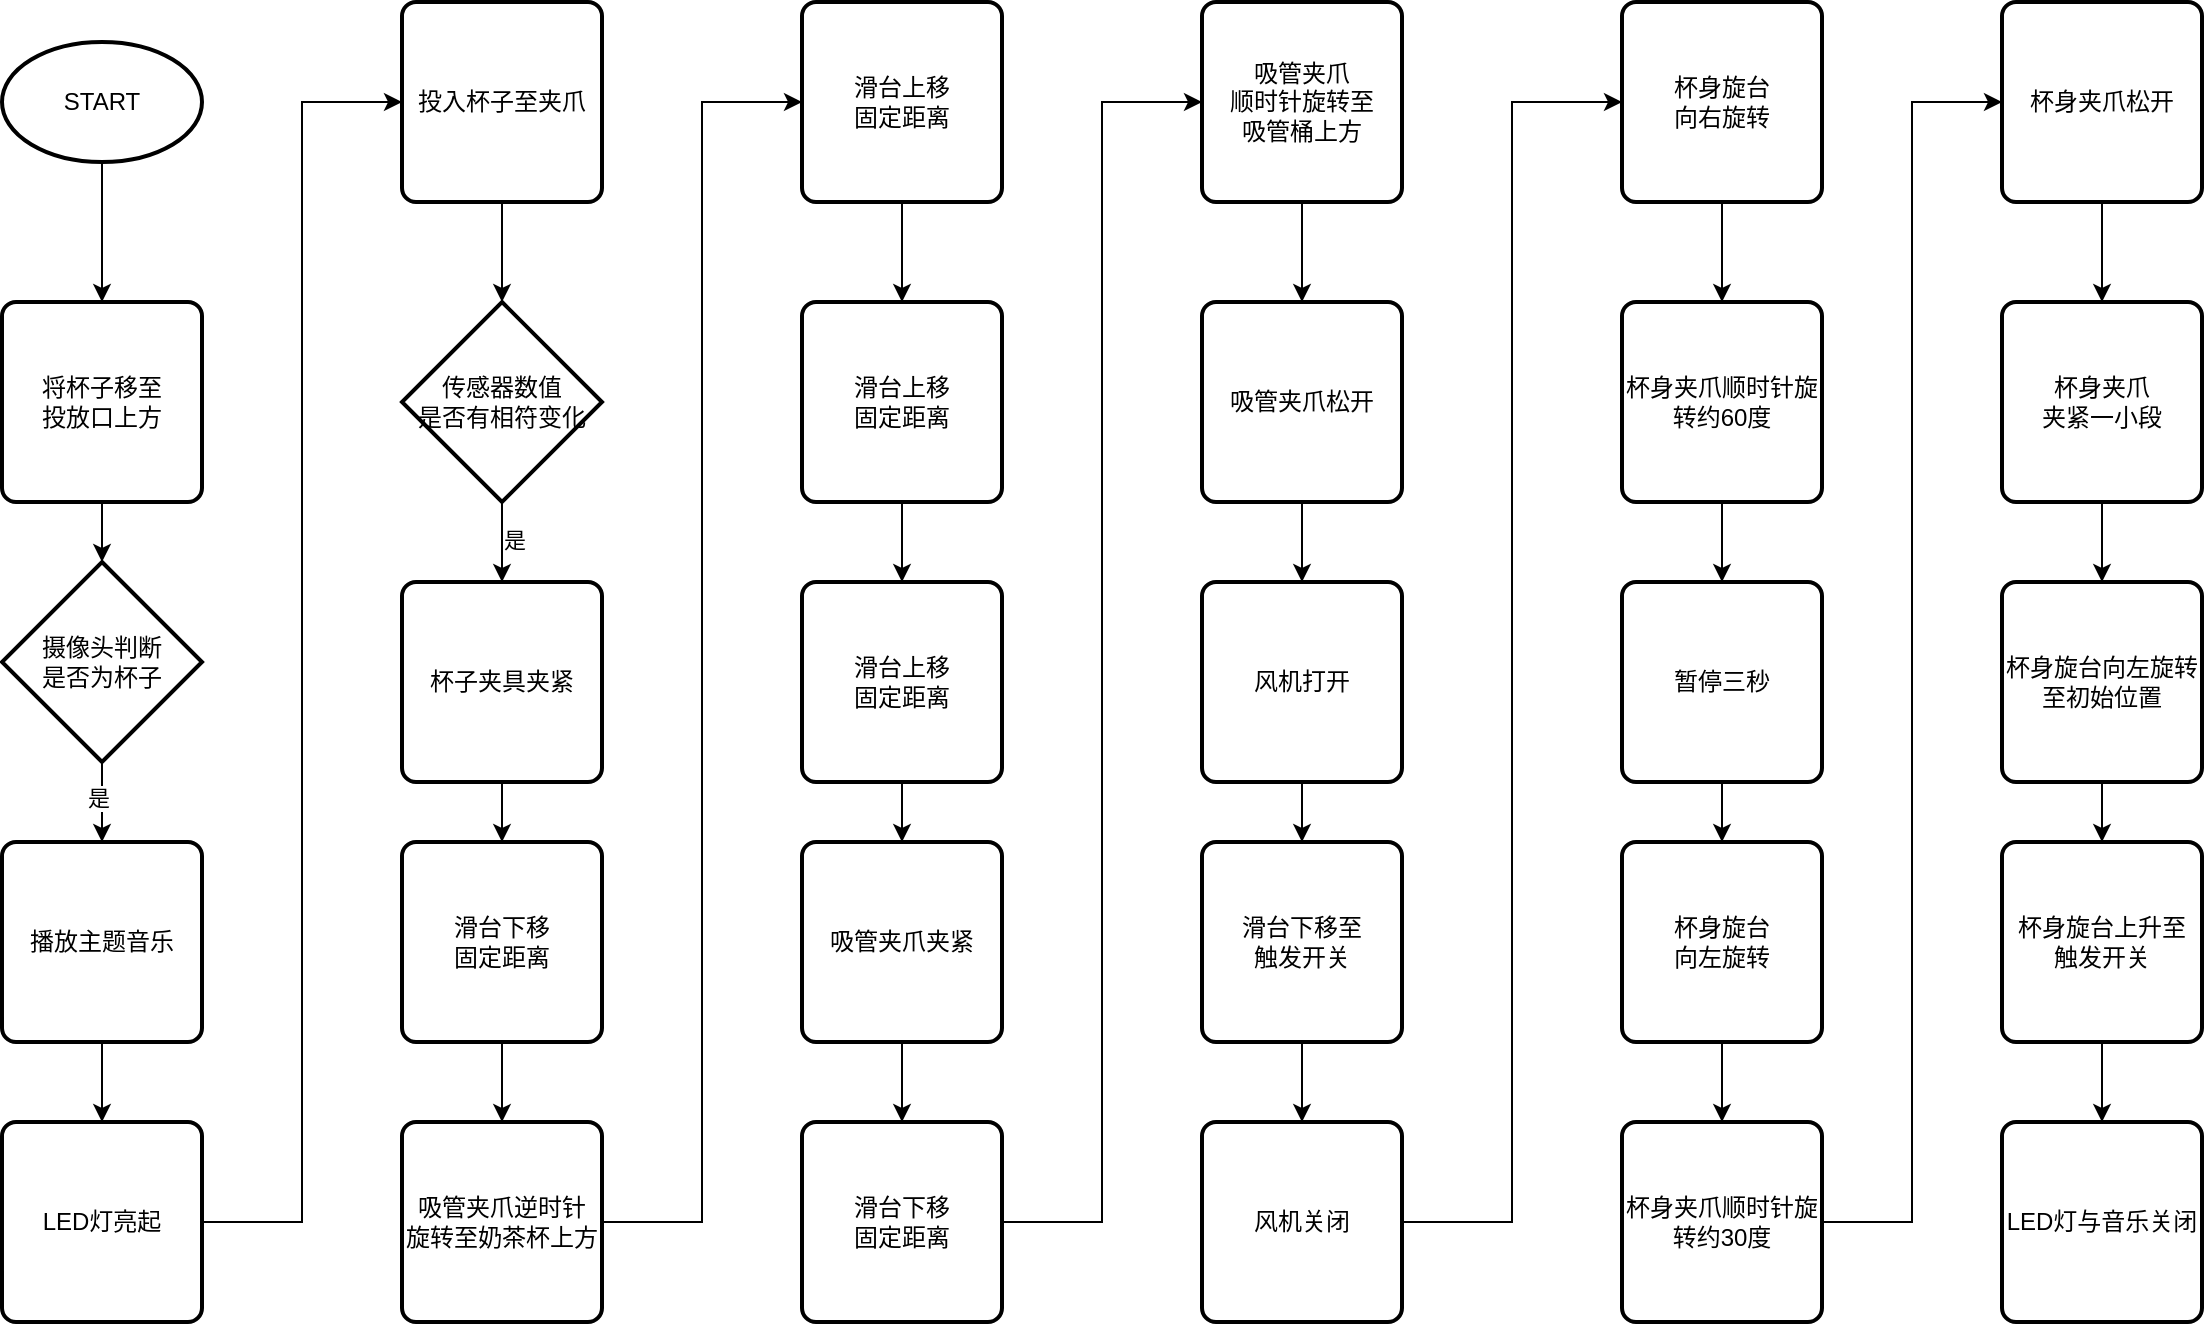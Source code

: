 <mxfile version="22.1.16" type="github">
  <diagram id="C5RBs43oDa-KdzZeNtuy" name="Page-1">
    <mxGraphModel dx="1664" dy="842" grid="1" gridSize="10" guides="1" tooltips="1" connect="1" arrows="1" fold="1" page="1" pageScale="1" pageWidth="827" pageHeight="1169" math="0" shadow="0">
      <root>
        <mxCell id="WIyWlLk6GJQsqaUBKTNV-0" />
        <mxCell id="WIyWlLk6GJQsqaUBKTNV-1" parent="WIyWlLk6GJQsqaUBKTNV-0" />
        <mxCell id="1gIPPI_e6QJm5Q1rHvWi-4" value="" style="edgeStyle=orthogonalEdgeStyle;rounded=0;orthogonalLoop=1;jettySize=auto;html=1;" edge="1" parent="WIyWlLk6GJQsqaUBKTNV-1" source="1gIPPI_e6QJm5Q1rHvWi-0" target="1gIPPI_e6QJm5Q1rHvWi-1">
          <mxGeometry relative="1" as="geometry" />
        </mxCell>
        <mxCell id="1gIPPI_e6QJm5Q1rHvWi-0" value="START" style="strokeWidth=2;html=1;shape=mxgraph.flowchart.start_1;whiteSpace=wrap;" vertex="1" parent="WIyWlLk6GJQsqaUBKTNV-1">
          <mxGeometry x="30" y="60" width="100" height="60" as="geometry" />
        </mxCell>
        <mxCell id="1gIPPI_e6QJm5Q1rHvWi-5" value="" style="edgeStyle=orthogonalEdgeStyle;rounded=0;orthogonalLoop=1;jettySize=auto;html=1;" edge="1" parent="WIyWlLk6GJQsqaUBKTNV-1" source="1gIPPI_e6QJm5Q1rHvWi-1" target="1gIPPI_e6QJm5Q1rHvWi-3">
          <mxGeometry relative="1" as="geometry" />
        </mxCell>
        <mxCell id="1gIPPI_e6QJm5Q1rHvWi-1" value="将杯子移至&lt;br&gt;投放口上方" style="rounded=1;whiteSpace=wrap;html=1;absoluteArcSize=1;arcSize=14;strokeWidth=2;" vertex="1" parent="WIyWlLk6GJQsqaUBKTNV-1">
          <mxGeometry x="30" y="190" width="100" height="100" as="geometry" />
        </mxCell>
        <mxCell id="1gIPPI_e6QJm5Q1rHvWi-7" value="" style="edgeStyle=orthogonalEdgeStyle;rounded=0;orthogonalLoop=1;jettySize=auto;html=1;" edge="1" parent="WIyWlLk6GJQsqaUBKTNV-1" source="1gIPPI_e6QJm5Q1rHvWi-3" target="1gIPPI_e6QJm5Q1rHvWi-6">
          <mxGeometry relative="1" as="geometry" />
        </mxCell>
        <mxCell id="1gIPPI_e6QJm5Q1rHvWi-11" value="是" style="edgeLabel;html=1;align=center;verticalAlign=middle;resizable=0;points=[];" vertex="1" connectable="0" parent="1gIPPI_e6QJm5Q1rHvWi-7">
          <mxGeometry x="-0.121" y="-2" relative="1" as="geometry">
            <mxPoint as="offset" />
          </mxGeometry>
        </mxCell>
        <mxCell id="1gIPPI_e6QJm5Q1rHvWi-3" value="摄像头判断&lt;br&gt;是否为杯子" style="strokeWidth=2;html=1;shape=mxgraph.flowchart.decision;whiteSpace=wrap;" vertex="1" parent="WIyWlLk6GJQsqaUBKTNV-1">
          <mxGeometry x="30" y="320" width="100" height="100" as="geometry" />
        </mxCell>
        <mxCell id="1gIPPI_e6QJm5Q1rHvWi-13" value="" style="edgeStyle=orthogonalEdgeStyle;rounded=0;orthogonalLoop=1;jettySize=auto;html=1;" edge="1" parent="WIyWlLk6GJQsqaUBKTNV-1" source="1gIPPI_e6QJm5Q1rHvWi-6" target="1gIPPI_e6QJm5Q1rHvWi-12">
          <mxGeometry relative="1" as="geometry" />
        </mxCell>
        <mxCell id="1gIPPI_e6QJm5Q1rHvWi-6" value="播放主题音乐" style="rounded=1;whiteSpace=wrap;html=1;absoluteArcSize=1;arcSize=14;strokeWidth=2;" vertex="1" parent="WIyWlLk6GJQsqaUBKTNV-1">
          <mxGeometry x="30" y="460" width="100" height="100" as="geometry" />
        </mxCell>
        <mxCell id="1gIPPI_e6QJm5Q1rHvWi-15" value="" style="edgeStyle=orthogonalEdgeStyle;rounded=0;orthogonalLoop=1;jettySize=auto;html=1;entryX=0;entryY=0.5;entryDx=0;entryDy=0;" edge="1" parent="WIyWlLk6GJQsqaUBKTNV-1" source="1gIPPI_e6QJm5Q1rHvWi-12" target="1gIPPI_e6QJm5Q1rHvWi-14">
          <mxGeometry relative="1" as="geometry" />
        </mxCell>
        <mxCell id="1gIPPI_e6QJm5Q1rHvWi-12" value="LED灯亮起" style="rounded=1;whiteSpace=wrap;html=1;absoluteArcSize=1;arcSize=14;strokeWidth=2;" vertex="1" parent="WIyWlLk6GJQsqaUBKTNV-1">
          <mxGeometry x="30" y="600" width="100" height="100" as="geometry" />
        </mxCell>
        <mxCell id="1gIPPI_e6QJm5Q1rHvWi-19" value="" style="edgeStyle=orthogonalEdgeStyle;rounded=0;orthogonalLoop=1;jettySize=auto;html=1;" edge="1" parent="WIyWlLk6GJQsqaUBKTNV-1" source="1gIPPI_e6QJm5Q1rHvWi-14" target="1gIPPI_e6QJm5Q1rHvWi-18">
          <mxGeometry relative="1" as="geometry" />
        </mxCell>
        <mxCell id="1gIPPI_e6QJm5Q1rHvWi-14" value="投入杯子至夹爪" style="rounded=1;whiteSpace=wrap;html=1;absoluteArcSize=1;arcSize=14;strokeWidth=2;" vertex="1" parent="WIyWlLk6GJQsqaUBKTNV-1">
          <mxGeometry x="230" y="40" width="100" height="100" as="geometry" />
        </mxCell>
        <mxCell id="1gIPPI_e6QJm5Q1rHvWi-21" value="" style="edgeStyle=orthogonalEdgeStyle;rounded=0;orthogonalLoop=1;jettySize=auto;html=1;" edge="1" parent="WIyWlLk6GJQsqaUBKTNV-1" source="1gIPPI_e6QJm5Q1rHvWi-18" target="1gIPPI_e6QJm5Q1rHvWi-20">
          <mxGeometry relative="1" as="geometry" />
        </mxCell>
        <mxCell id="1gIPPI_e6QJm5Q1rHvWi-22" value="是" style="edgeLabel;html=1;align=center;verticalAlign=middle;resizable=0;points=[];" vertex="1" connectable="0" parent="1gIPPI_e6QJm5Q1rHvWi-21">
          <mxGeometry x="-0.063" y="6" relative="1" as="geometry">
            <mxPoint as="offset" />
          </mxGeometry>
        </mxCell>
        <mxCell id="1gIPPI_e6QJm5Q1rHvWi-18" value="传感器数值&lt;br&gt;是否有相符变化" style="strokeWidth=2;html=1;shape=mxgraph.flowchart.decision;whiteSpace=wrap;" vertex="1" parent="WIyWlLk6GJQsqaUBKTNV-1">
          <mxGeometry x="230" y="190" width="100" height="100" as="geometry" />
        </mxCell>
        <mxCell id="1gIPPI_e6QJm5Q1rHvWi-24" value="" style="edgeStyle=orthogonalEdgeStyle;rounded=0;orthogonalLoop=1;jettySize=auto;html=1;" edge="1" parent="WIyWlLk6GJQsqaUBKTNV-1" source="1gIPPI_e6QJm5Q1rHvWi-20" target="1gIPPI_e6QJm5Q1rHvWi-23">
          <mxGeometry relative="1" as="geometry" />
        </mxCell>
        <mxCell id="1gIPPI_e6QJm5Q1rHvWi-20" value="杯子夹具夹紧" style="rounded=1;whiteSpace=wrap;html=1;absoluteArcSize=1;arcSize=14;strokeWidth=2;" vertex="1" parent="WIyWlLk6GJQsqaUBKTNV-1">
          <mxGeometry x="230" y="330" width="100" height="100" as="geometry" />
        </mxCell>
        <mxCell id="1gIPPI_e6QJm5Q1rHvWi-26" value="" style="edgeStyle=orthogonalEdgeStyle;rounded=0;orthogonalLoop=1;jettySize=auto;html=1;" edge="1" parent="WIyWlLk6GJQsqaUBKTNV-1" source="1gIPPI_e6QJm5Q1rHvWi-23" target="1gIPPI_e6QJm5Q1rHvWi-25">
          <mxGeometry relative="1" as="geometry" />
        </mxCell>
        <mxCell id="1gIPPI_e6QJm5Q1rHvWi-23" value="滑台下移&lt;br&gt;固定距离" style="rounded=1;whiteSpace=wrap;html=1;absoluteArcSize=1;arcSize=14;strokeWidth=2;" vertex="1" parent="WIyWlLk6GJQsqaUBKTNV-1">
          <mxGeometry x="230" y="460" width="100" height="100" as="geometry" />
        </mxCell>
        <mxCell id="1gIPPI_e6QJm5Q1rHvWi-28" style="edgeStyle=orthogonalEdgeStyle;rounded=0;orthogonalLoop=1;jettySize=auto;html=1;entryX=0;entryY=0.5;entryDx=0;entryDy=0;" edge="1" parent="WIyWlLk6GJQsqaUBKTNV-1" source="1gIPPI_e6QJm5Q1rHvWi-25" target="1gIPPI_e6QJm5Q1rHvWi-27">
          <mxGeometry relative="1" as="geometry" />
        </mxCell>
        <mxCell id="1gIPPI_e6QJm5Q1rHvWi-25" value="吸管夹爪逆时针&lt;br&gt;旋转至奶茶杯上方" style="rounded=1;whiteSpace=wrap;html=1;absoluteArcSize=1;arcSize=14;strokeWidth=2;" vertex="1" parent="WIyWlLk6GJQsqaUBKTNV-1">
          <mxGeometry x="230" y="600" width="100" height="100" as="geometry" />
        </mxCell>
        <mxCell id="1gIPPI_e6QJm5Q1rHvWi-30" value="" style="edgeStyle=orthogonalEdgeStyle;rounded=0;orthogonalLoop=1;jettySize=auto;html=1;" edge="1" parent="WIyWlLk6GJQsqaUBKTNV-1" source="1gIPPI_e6QJm5Q1rHvWi-27" target="1gIPPI_e6QJm5Q1rHvWi-29">
          <mxGeometry relative="1" as="geometry" />
        </mxCell>
        <mxCell id="1gIPPI_e6QJm5Q1rHvWi-27" value="滑台上移&lt;br&gt;固定距离" style="rounded=1;whiteSpace=wrap;html=1;absoluteArcSize=1;arcSize=14;strokeWidth=2;" vertex="1" parent="WIyWlLk6GJQsqaUBKTNV-1">
          <mxGeometry x="430" y="40" width="100" height="100" as="geometry" />
        </mxCell>
        <mxCell id="1gIPPI_e6QJm5Q1rHvWi-32" value="" style="edgeStyle=orthogonalEdgeStyle;rounded=0;orthogonalLoop=1;jettySize=auto;html=1;" edge="1" parent="WIyWlLk6GJQsqaUBKTNV-1" source="1gIPPI_e6QJm5Q1rHvWi-29" target="1gIPPI_e6QJm5Q1rHvWi-31">
          <mxGeometry relative="1" as="geometry" />
        </mxCell>
        <mxCell id="1gIPPI_e6QJm5Q1rHvWi-29" value="滑台上移&lt;br&gt;固定距离" style="rounded=1;whiteSpace=wrap;html=1;absoluteArcSize=1;arcSize=14;strokeWidth=2;" vertex="1" parent="WIyWlLk6GJQsqaUBKTNV-1">
          <mxGeometry x="430" y="190" width="100" height="100" as="geometry" />
        </mxCell>
        <mxCell id="1gIPPI_e6QJm5Q1rHvWi-34" value="" style="edgeStyle=orthogonalEdgeStyle;rounded=0;orthogonalLoop=1;jettySize=auto;html=1;" edge="1" parent="WIyWlLk6GJQsqaUBKTNV-1" source="1gIPPI_e6QJm5Q1rHvWi-31" target="1gIPPI_e6QJm5Q1rHvWi-33">
          <mxGeometry relative="1" as="geometry" />
        </mxCell>
        <mxCell id="1gIPPI_e6QJm5Q1rHvWi-31" value="滑台上移&lt;br&gt;固定距离" style="rounded=1;whiteSpace=wrap;html=1;absoluteArcSize=1;arcSize=14;strokeWidth=2;" vertex="1" parent="WIyWlLk6GJQsqaUBKTNV-1">
          <mxGeometry x="430" y="330" width="100" height="100" as="geometry" />
        </mxCell>
        <mxCell id="1gIPPI_e6QJm5Q1rHvWi-36" value="" style="edgeStyle=orthogonalEdgeStyle;rounded=0;orthogonalLoop=1;jettySize=auto;html=1;" edge="1" parent="WIyWlLk6GJQsqaUBKTNV-1" source="1gIPPI_e6QJm5Q1rHvWi-33" target="1gIPPI_e6QJm5Q1rHvWi-35">
          <mxGeometry relative="1" as="geometry" />
        </mxCell>
        <mxCell id="1gIPPI_e6QJm5Q1rHvWi-33" value="吸管夹爪夹紧" style="rounded=1;whiteSpace=wrap;html=1;absoluteArcSize=1;arcSize=14;strokeWidth=2;" vertex="1" parent="WIyWlLk6GJQsqaUBKTNV-1">
          <mxGeometry x="430" y="460" width="100" height="100" as="geometry" />
        </mxCell>
        <mxCell id="1gIPPI_e6QJm5Q1rHvWi-38" value="" style="edgeStyle=orthogonalEdgeStyle;rounded=0;orthogonalLoop=1;jettySize=auto;html=1;entryX=0;entryY=0.5;entryDx=0;entryDy=0;" edge="1" parent="WIyWlLk6GJQsqaUBKTNV-1" source="1gIPPI_e6QJm5Q1rHvWi-35" target="1gIPPI_e6QJm5Q1rHvWi-37">
          <mxGeometry relative="1" as="geometry" />
        </mxCell>
        <mxCell id="1gIPPI_e6QJm5Q1rHvWi-35" value="滑台下移&lt;br&gt;固定距离" style="rounded=1;whiteSpace=wrap;html=1;absoluteArcSize=1;arcSize=14;strokeWidth=2;" vertex="1" parent="WIyWlLk6GJQsqaUBKTNV-1">
          <mxGeometry x="430" y="600" width="100" height="100" as="geometry" />
        </mxCell>
        <mxCell id="1gIPPI_e6QJm5Q1rHvWi-41" value="" style="edgeStyle=orthogonalEdgeStyle;rounded=0;orthogonalLoop=1;jettySize=auto;html=1;" edge="1" parent="WIyWlLk6GJQsqaUBKTNV-1" source="1gIPPI_e6QJm5Q1rHvWi-37" target="1gIPPI_e6QJm5Q1rHvWi-40">
          <mxGeometry relative="1" as="geometry" />
        </mxCell>
        <mxCell id="1gIPPI_e6QJm5Q1rHvWi-37" value="吸管夹爪&lt;br&gt;顺时针旋转至&lt;br&gt;吸管桶上方" style="rounded=1;whiteSpace=wrap;html=1;absoluteArcSize=1;arcSize=14;strokeWidth=2;" vertex="1" parent="WIyWlLk6GJQsqaUBKTNV-1">
          <mxGeometry x="630" y="40" width="100" height="100" as="geometry" />
        </mxCell>
        <mxCell id="1gIPPI_e6QJm5Q1rHvWi-43" value="" style="edgeStyle=orthogonalEdgeStyle;rounded=0;orthogonalLoop=1;jettySize=auto;html=1;" edge="1" parent="WIyWlLk6GJQsqaUBKTNV-1" source="1gIPPI_e6QJm5Q1rHvWi-40" target="1gIPPI_e6QJm5Q1rHvWi-42">
          <mxGeometry relative="1" as="geometry" />
        </mxCell>
        <mxCell id="1gIPPI_e6QJm5Q1rHvWi-40" value="吸管夹爪松开" style="rounded=1;whiteSpace=wrap;html=1;absoluteArcSize=1;arcSize=14;strokeWidth=2;" vertex="1" parent="WIyWlLk6GJQsqaUBKTNV-1">
          <mxGeometry x="630" y="190" width="100" height="100" as="geometry" />
        </mxCell>
        <mxCell id="1gIPPI_e6QJm5Q1rHvWi-45" value="" style="edgeStyle=orthogonalEdgeStyle;rounded=0;orthogonalLoop=1;jettySize=auto;html=1;" edge="1" parent="WIyWlLk6GJQsqaUBKTNV-1" source="1gIPPI_e6QJm5Q1rHvWi-42" target="1gIPPI_e6QJm5Q1rHvWi-44">
          <mxGeometry relative="1" as="geometry" />
        </mxCell>
        <mxCell id="1gIPPI_e6QJm5Q1rHvWi-42" value="风机打开" style="rounded=1;whiteSpace=wrap;html=1;absoluteArcSize=1;arcSize=14;strokeWidth=2;" vertex="1" parent="WIyWlLk6GJQsqaUBKTNV-1">
          <mxGeometry x="630" y="330" width="100" height="100" as="geometry" />
        </mxCell>
        <mxCell id="1gIPPI_e6QJm5Q1rHvWi-47" value="" style="edgeStyle=orthogonalEdgeStyle;rounded=0;orthogonalLoop=1;jettySize=auto;html=1;" edge="1" parent="WIyWlLk6GJQsqaUBKTNV-1" source="1gIPPI_e6QJm5Q1rHvWi-44" target="1gIPPI_e6QJm5Q1rHvWi-46">
          <mxGeometry relative="1" as="geometry" />
        </mxCell>
        <mxCell id="1gIPPI_e6QJm5Q1rHvWi-44" value="滑台下移至&lt;br&gt;触发开关" style="rounded=1;whiteSpace=wrap;html=1;absoluteArcSize=1;arcSize=14;strokeWidth=2;" vertex="1" parent="WIyWlLk6GJQsqaUBKTNV-1">
          <mxGeometry x="630" y="460" width="100" height="100" as="geometry" />
        </mxCell>
        <mxCell id="1gIPPI_e6QJm5Q1rHvWi-49" value="" style="edgeStyle=orthogonalEdgeStyle;rounded=0;orthogonalLoop=1;jettySize=auto;html=1;entryX=0;entryY=0.5;entryDx=0;entryDy=0;" edge="1" parent="WIyWlLk6GJQsqaUBKTNV-1" source="1gIPPI_e6QJm5Q1rHvWi-46" target="1gIPPI_e6QJm5Q1rHvWi-48">
          <mxGeometry relative="1" as="geometry" />
        </mxCell>
        <mxCell id="1gIPPI_e6QJm5Q1rHvWi-46" value="风机关闭" style="rounded=1;whiteSpace=wrap;html=1;absoluteArcSize=1;arcSize=14;strokeWidth=2;" vertex="1" parent="WIyWlLk6GJQsqaUBKTNV-1">
          <mxGeometry x="630" y="600" width="100" height="100" as="geometry" />
        </mxCell>
        <mxCell id="1gIPPI_e6QJm5Q1rHvWi-51" value="" style="edgeStyle=orthogonalEdgeStyle;rounded=0;orthogonalLoop=1;jettySize=auto;html=1;" edge="1" parent="WIyWlLk6GJQsqaUBKTNV-1" source="1gIPPI_e6QJm5Q1rHvWi-48" target="1gIPPI_e6QJm5Q1rHvWi-50">
          <mxGeometry relative="1" as="geometry" />
        </mxCell>
        <mxCell id="1gIPPI_e6QJm5Q1rHvWi-48" value="杯身旋台&lt;br&gt;向右旋转" style="rounded=1;whiteSpace=wrap;html=1;absoluteArcSize=1;arcSize=14;strokeWidth=2;" vertex="1" parent="WIyWlLk6GJQsqaUBKTNV-1">
          <mxGeometry x="840" y="40" width="100" height="100" as="geometry" />
        </mxCell>
        <mxCell id="1gIPPI_e6QJm5Q1rHvWi-53" value="" style="edgeStyle=orthogonalEdgeStyle;rounded=0;orthogonalLoop=1;jettySize=auto;html=1;" edge="1" parent="WIyWlLk6GJQsqaUBKTNV-1" source="1gIPPI_e6QJm5Q1rHvWi-50" target="1gIPPI_e6QJm5Q1rHvWi-52">
          <mxGeometry relative="1" as="geometry" />
        </mxCell>
        <mxCell id="1gIPPI_e6QJm5Q1rHvWi-50" value="杯身夹爪顺时针旋转约60度" style="rounded=1;whiteSpace=wrap;html=1;absoluteArcSize=1;arcSize=14;strokeWidth=2;" vertex="1" parent="WIyWlLk6GJQsqaUBKTNV-1">
          <mxGeometry x="840" y="190" width="100" height="100" as="geometry" />
        </mxCell>
        <mxCell id="1gIPPI_e6QJm5Q1rHvWi-55" value="" style="edgeStyle=orthogonalEdgeStyle;rounded=0;orthogonalLoop=1;jettySize=auto;html=1;" edge="1" parent="WIyWlLk6GJQsqaUBKTNV-1" source="1gIPPI_e6QJm5Q1rHvWi-52" target="1gIPPI_e6QJm5Q1rHvWi-54">
          <mxGeometry relative="1" as="geometry" />
        </mxCell>
        <mxCell id="1gIPPI_e6QJm5Q1rHvWi-52" value="暂停三秒" style="rounded=1;whiteSpace=wrap;html=1;absoluteArcSize=1;arcSize=14;strokeWidth=2;" vertex="1" parent="WIyWlLk6GJQsqaUBKTNV-1">
          <mxGeometry x="840" y="330" width="100" height="100" as="geometry" />
        </mxCell>
        <mxCell id="1gIPPI_e6QJm5Q1rHvWi-57" value="" style="edgeStyle=orthogonalEdgeStyle;rounded=0;orthogonalLoop=1;jettySize=auto;html=1;" edge="1" parent="WIyWlLk6GJQsqaUBKTNV-1" source="1gIPPI_e6QJm5Q1rHvWi-54" target="1gIPPI_e6QJm5Q1rHvWi-56">
          <mxGeometry relative="1" as="geometry" />
        </mxCell>
        <mxCell id="1gIPPI_e6QJm5Q1rHvWi-54" value="杯身旋台&lt;br&gt;向左旋转" style="rounded=1;whiteSpace=wrap;html=1;absoluteArcSize=1;arcSize=14;strokeWidth=2;" vertex="1" parent="WIyWlLk6GJQsqaUBKTNV-1">
          <mxGeometry x="840" y="460" width="100" height="100" as="geometry" />
        </mxCell>
        <mxCell id="1gIPPI_e6QJm5Q1rHvWi-59" value="" style="edgeStyle=orthogonalEdgeStyle;rounded=0;orthogonalLoop=1;jettySize=auto;html=1;entryX=0;entryY=0.5;entryDx=0;entryDy=0;" edge="1" parent="WIyWlLk6GJQsqaUBKTNV-1" source="1gIPPI_e6QJm5Q1rHvWi-56" target="1gIPPI_e6QJm5Q1rHvWi-58">
          <mxGeometry relative="1" as="geometry" />
        </mxCell>
        <mxCell id="1gIPPI_e6QJm5Q1rHvWi-56" value="杯身夹爪顺时针旋转约30度" style="rounded=1;whiteSpace=wrap;html=1;absoluteArcSize=1;arcSize=14;strokeWidth=2;" vertex="1" parent="WIyWlLk6GJQsqaUBKTNV-1">
          <mxGeometry x="840" y="600" width="100" height="100" as="geometry" />
        </mxCell>
        <mxCell id="1gIPPI_e6QJm5Q1rHvWi-61" value="" style="edgeStyle=orthogonalEdgeStyle;rounded=0;orthogonalLoop=1;jettySize=auto;html=1;" edge="1" parent="WIyWlLk6GJQsqaUBKTNV-1" source="1gIPPI_e6QJm5Q1rHvWi-58" target="1gIPPI_e6QJm5Q1rHvWi-60">
          <mxGeometry relative="1" as="geometry" />
        </mxCell>
        <mxCell id="1gIPPI_e6QJm5Q1rHvWi-58" value="杯身夹爪松开" style="rounded=1;whiteSpace=wrap;html=1;absoluteArcSize=1;arcSize=14;strokeWidth=2;" vertex="1" parent="WIyWlLk6GJQsqaUBKTNV-1">
          <mxGeometry x="1030" y="40" width="100" height="100" as="geometry" />
        </mxCell>
        <mxCell id="1gIPPI_e6QJm5Q1rHvWi-63" value="" style="edgeStyle=orthogonalEdgeStyle;rounded=0;orthogonalLoop=1;jettySize=auto;html=1;" edge="1" parent="WIyWlLk6GJQsqaUBKTNV-1" source="1gIPPI_e6QJm5Q1rHvWi-60" target="1gIPPI_e6QJm5Q1rHvWi-62">
          <mxGeometry relative="1" as="geometry" />
        </mxCell>
        <mxCell id="1gIPPI_e6QJm5Q1rHvWi-60" value="杯身夹爪&lt;br&gt;夹紧一小段" style="rounded=1;whiteSpace=wrap;html=1;absoluteArcSize=1;arcSize=14;strokeWidth=2;" vertex="1" parent="WIyWlLk6GJQsqaUBKTNV-1">
          <mxGeometry x="1030" y="190" width="100" height="100" as="geometry" />
        </mxCell>
        <mxCell id="1gIPPI_e6QJm5Q1rHvWi-65" value="" style="edgeStyle=orthogonalEdgeStyle;rounded=0;orthogonalLoop=1;jettySize=auto;html=1;" edge="1" parent="WIyWlLk6GJQsqaUBKTNV-1" source="1gIPPI_e6QJm5Q1rHvWi-62" target="1gIPPI_e6QJm5Q1rHvWi-64">
          <mxGeometry relative="1" as="geometry" />
        </mxCell>
        <mxCell id="1gIPPI_e6QJm5Q1rHvWi-62" value="杯身旋台向左旋转至初始位置" style="rounded=1;whiteSpace=wrap;html=1;absoluteArcSize=1;arcSize=14;strokeWidth=2;" vertex="1" parent="WIyWlLk6GJQsqaUBKTNV-1">
          <mxGeometry x="1030" y="330" width="100" height="100" as="geometry" />
        </mxCell>
        <mxCell id="1gIPPI_e6QJm5Q1rHvWi-67" value="" style="edgeStyle=orthogonalEdgeStyle;rounded=0;orthogonalLoop=1;jettySize=auto;html=1;" edge="1" parent="WIyWlLk6GJQsqaUBKTNV-1" source="1gIPPI_e6QJm5Q1rHvWi-64" target="1gIPPI_e6QJm5Q1rHvWi-66">
          <mxGeometry relative="1" as="geometry" />
        </mxCell>
        <mxCell id="1gIPPI_e6QJm5Q1rHvWi-64" value="杯身旋台上升至&lt;br&gt;触发开关" style="rounded=1;whiteSpace=wrap;html=1;absoluteArcSize=1;arcSize=14;strokeWidth=2;" vertex="1" parent="WIyWlLk6GJQsqaUBKTNV-1">
          <mxGeometry x="1030" y="460" width="100" height="100" as="geometry" />
        </mxCell>
        <mxCell id="1gIPPI_e6QJm5Q1rHvWi-66" value="LED灯与音乐关闭" style="rounded=1;whiteSpace=wrap;html=1;absoluteArcSize=1;arcSize=14;strokeWidth=2;" vertex="1" parent="WIyWlLk6GJQsqaUBKTNV-1">
          <mxGeometry x="1030" y="600" width="100" height="100" as="geometry" />
        </mxCell>
      </root>
    </mxGraphModel>
  </diagram>
</mxfile>
